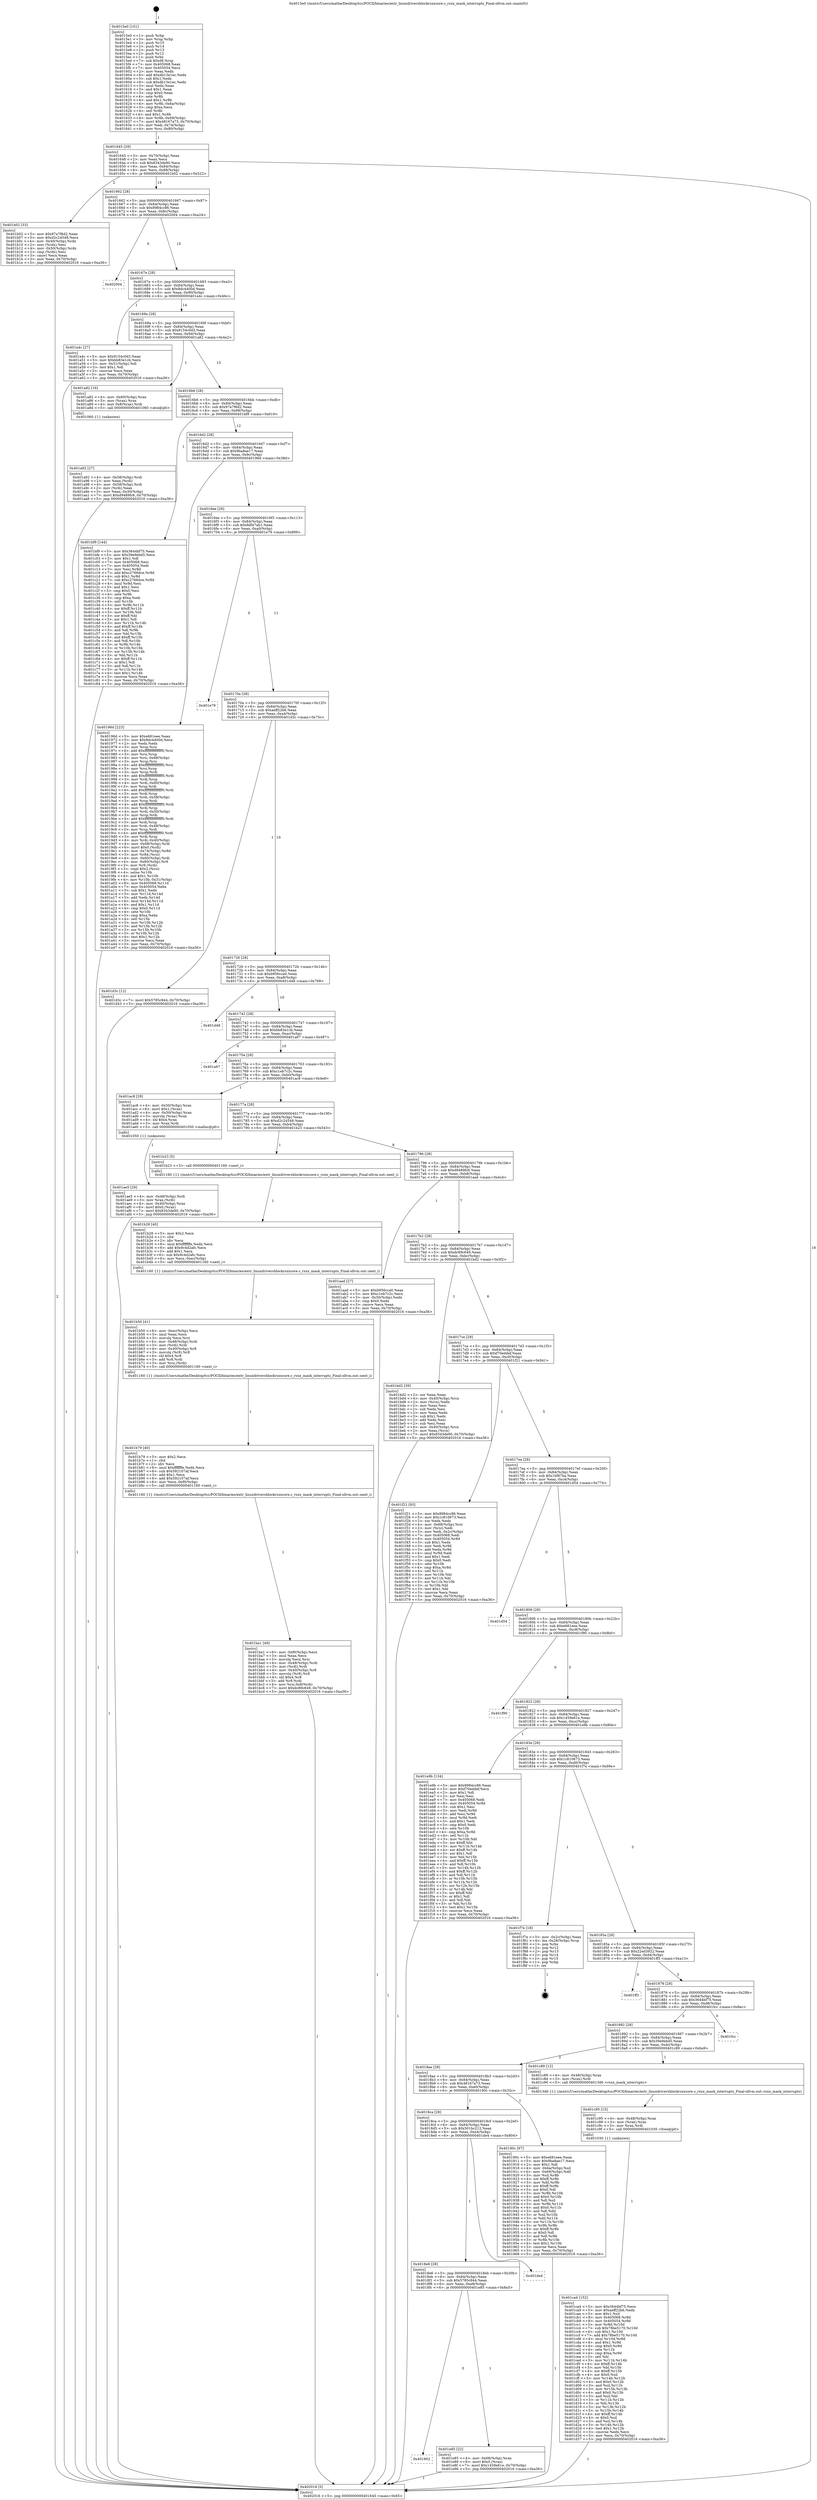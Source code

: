 digraph "0x4015e0" {
  label = "0x4015e0 (/mnt/c/Users/mathe/Desktop/tcc/POCII/binaries/extr_linuxdriversblockrsxxcore.c_rsxx_mask_interrupts_Final-ollvm.out::main(0))"
  labelloc = "t"
  node[shape=record]

  Entry [label="",width=0.3,height=0.3,shape=circle,fillcolor=black,style=filled]
  "0x401645" [label="{
     0x401645 [29]\l
     | [instrs]\l
     &nbsp;&nbsp;0x401645 \<+3\>: mov -0x70(%rbp),%eax\l
     &nbsp;&nbsp;0x401648 \<+2\>: mov %eax,%ecx\l
     &nbsp;&nbsp;0x40164a \<+6\>: sub $0x8343de90,%ecx\l
     &nbsp;&nbsp;0x401650 \<+6\>: mov %eax,-0x84(%rbp)\l
     &nbsp;&nbsp;0x401656 \<+6\>: mov %ecx,-0x88(%rbp)\l
     &nbsp;&nbsp;0x40165c \<+6\>: je 0000000000401b02 \<main+0x522\>\l
  }"]
  "0x401b02" [label="{
     0x401b02 [33]\l
     | [instrs]\l
     &nbsp;&nbsp;0x401b02 \<+5\>: mov $0x97a7f6d2,%eax\l
     &nbsp;&nbsp;0x401b07 \<+5\>: mov $0xd2c24548,%ecx\l
     &nbsp;&nbsp;0x401b0c \<+4\>: mov -0x40(%rbp),%rdx\l
     &nbsp;&nbsp;0x401b10 \<+2\>: mov (%rdx),%esi\l
     &nbsp;&nbsp;0x401b12 \<+4\>: mov -0x50(%rbp),%rdx\l
     &nbsp;&nbsp;0x401b16 \<+2\>: cmp (%rdx),%esi\l
     &nbsp;&nbsp;0x401b18 \<+3\>: cmovl %ecx,%eax\l
     &nbsp;&nbsp;0x401b1b \<+3\>: mov %eax,-0x70(%rbp)\l
     &nbsp;&nbsp;0x401b1e \<+5\>: jmp 0000000000402016 \<main+0xa36\>\l
  }"]
  "0x401662" [label="{
     0x401662 [28]\l
     | [instrs]\l
     &nbsp;&nbsp;0x401662 \<+5\>: jmp 0000000000401667 \<main+0x87\>\l
     &nbsp;&nbsp;0x401667 \<+6\>: mov -0x84(%rbp),%eax\l
     &nbsp;&nbsp;0x40166d \<+5\>: sub $0x8984cc86,%eax\l
     &nbsp;&nbsp;0x401672 \<+6\>: mov %eax,-0x8c(%rbp)\l
     &nbsp;&nbsp;0x401678 \<+6\>: je 0000000000402004 \<main+0xa24\>\l
  }"]
  Exit [label="",width=0.3,height=0.3,shape=circle,fillcolor=black,style=filled,peripheries=2]
  "0x402004" [label="{
     0x402004\l
  }", style=dashed]
  "0x40167e" [label="{
     0x40167e [28]\l
     | [instrs]\l
     &nbsp;&nbsp;0x40167e \<+5\>: jmp 0000000000401683 \<main+0xa3\>\l
     &nbsp;&nbsp;0x401683 \<+6\>: mov -0x84(%rbp),%eax\l
     &nbsp;&nbsp;0x401689 \<+5\>: sub $0x8dc4400d,%eax\l
     &nbsp;&nbsp;0x40168e \<+6\>: mov %eax,-0x90(%rbp)\l
     &nbsp;&nbsp;0x401694 \<+6\>: je 0000000000401a4c \<main+0x46c\>\l
  }"]
  "0x401902" [label="{
     0x401902\l
  }", style=dashed]
  "0x401a4c" [label="{
     0x401a4c [27]\l
     | [instrs]\l
     &nbsp;&nbsp;0x401a4c \<+5\>: mov $0x9154c0d3,%eax\l
     &nbsp;&nbsp;0x401a51 \<+5\>: mov $0xbb83e1cb,%ecx\l
     &nbsp;&nbsp;0x401a56 \<+3\>: mov -0x31(%rbp),%dl\l
     &nbsp;&nbsp;0x401a59 \<+3\>: test $0x1,%dl\l
     &nbsp;&nbsp;0x401a5c \<+3\>: cmovne %ecx,%eax\l
     &nbsp;&nbsp;0x401a5f \<+3\>: mov %eax,-0x70(%rbp)\l
     &nbsp;&nbsp;0x401a62 \<+5\>: jmp 0000000000402016 \<main+0xa36\>\l
  }"]
  "0x40169a" [label="{
     0x40169a [28]\l
     | [instrs]\l
     &nbsp;&nbsp;0x40169a \<+5\>: jmp 000000000040169f \<main+0xbf\>\l
     &nbsp;&nbsp;0x40169f \<+6\>: mov -0x84(%rbp),%eax\l
     &nbsp;&nbsp;0x4016a5 \<+5\>: sub $0x9154c0d3,%eax\l
     &nbsp;&nbsp;0x4016aa \<+6\>: mov %eax,-0x94(%rbp)\l
     &nbsp;&nbsp;0x4016b0 \<+6\>: je 0000000000401a82 \<main+0x4a2\>\l
  }"]
  "0x401e85" [label="{
     0x401e85 [22]\l
     | [instrs]\l
     &nbsp;&nbsp;0x401e85 \<+4\>: mov -0x68(%rbp),%rax\l
     &nbsp;&nbsp;0x401e89 \<+6\>: movl $0x0,(%rax)\l
     &nbsp;&nbsp;0x401e8f \<+7\>: movl $0x1459e61e,-0x70(%rbp)\l
     &nbsp;&nbsp;0x401e96 \<+5\>: jmp 0000000000402016 \<main+0xa36\>\l
  }"]
  "0x401a82" [label="{
     0x401a82 [16]\l
     | [instrs]\l
     &nbsp;&nbsp;0x401a82 \<+4\>: mov -0x60(%rbp),%rax\l
     &nbsp;&nbsp;0x401a86 \<+3\>: mov (%rax),%rax\l
     &nbsp;&nbsp;0x401a89 \<+4\>: mov 0x8(%rax),%rdi\l
     &nbsp;&nbsp;0x401a8d \<+5\>: call 0000000000401060 \<atoi@plt\>\l
     | [calls]\l
     &nbsp;&nbsp;0x401060 \{1\} (unknown)\l
  }"]
  "0x4016b6" [label="{
     0x4016b6 [28]\l
     | [instrs]\l
     &nbsp;&nbsp;0x4016b6 \<+5\>: jmp 00000000004016bb \<main+0xdb\>\l
     &nbsp;&nbsp;0x4016bb \<+6\>: mov -0x84(%rbp),%eax\l
     &nbsp;&nbsp;0x4016c1 \<+5\>: sub $0x97a7f6d2,%eax\l
     &nbsp;&nbsp;0x4016c6 \<+6\>: mov %eax,-0x98(%rbp)\l
     &nbsp;&nbsp;0x4016cc \<+6\>: je 0000000000401bf9 \<main+0x619\>\l
  }"]
  "0x4018e6" [label="{
     0x4018e6 [28]\l
     | [instrs]\l
     &nbsp;&nbsp;0x4018e6 \<+5\>: jmp 00000000004018eb \<main+0x30b\>\l
     &nbsp;&nbsp;0x4018eb \<+6\>: mov -0x84(%rbp),%eax\l
     &nbsp;&nbsp;0x4018f1 \<+5\>: sub $0x5785c944,%eax\l
     &nbsp;&nbsp;0x4018f6 \<+6\>: mov %eax,-0xe8(%rbp)\l
     &nbsp;&nbsp;0x4018fc \<+6\>: je 0000000000401e85 \<main+0x8a5\>\l
  }"]
  "0x401bf9" [label="{
     0x401bf9 [144]\l
     | [instrs]\l
     &nbsp;&nbsp;0x401bf9 \<+5\>: mov $0x3644bf75,%eax\l
     &nbsp;&nbsp;0x401bfe \<+5\>: mov $0x39e9ebd5,%ecx\l
     &nbsp;&nbsp;0x401c03 \<+2\>: mov $0x1,%dl\l
     &nbsp;&nbsp;0x401c05 \<+7\>: mov 0x405068,%esi\l
     &nbsp;&nbsp;0x401c0c \<+7\>: mov 0x405054,%edi\l
     &nbsp;&nbsp;0x401c13 \<+3\>: mov %esi,%r8d\l
     &nbsp;&nbsp;0x401c16 \<+7\>: add $0xc2766dce,%r8d\l
     &nbsp;&nbsp;0x401c1d \<+4\>: sub $0x1,%r8d\l
     &nbsp;&nbsp;0x401c21 \<+7\>: sub $0xc2766dce,%r8d\l
     &nbsp;&nbsp;0x401c28 \<+4\>: imul %r8d,%esi\l
     &nbsp;&nbsp;0x401c2c \<+3\>: and $0x1,%esi\l
     &nbsp;&nbsp;0x401c2f \<+3\>: cmp $0x0,%esi\l
     &nbsp;&nbsp;0x401c32 \<+4\>: sete %r9b\l
     &nbsp;&nbsp;0x401c36 \<+3\>: cmp $0xa,%edi\l
     &nbsp;&nbsp;0x401c39 \<+4\>: setl %r10b\l
     &nbsp;&nbsp;0x401c3d \<+3\>: mov %r9b,%r11b\l
     &nbsp;&nbsp;0x401c40 \<+4\>: xor $0xff,%r11b\l
     &nbsp;&nbsp;0x401c44 \<+3\>: mov %r10b,%bl\l
     &nbsp;&nbsp;0x401c47 \<+3\>: xor $0xff,%bl\l
     &nbsp;&nbsp;0x401c4a \<+3\>: xor $0x1,%dl\l
     &nbsp;&nbsp;0x401c4d \<+3\>: mov %r11b,%r14b\l
     &nbsp;&nbsp;0x401c50 \<+4\>: and $0xff,%r14b\l
     &nbsp;&nbsp;0x401c54 \<+3\>: and %dl,%r9b\l
     &nbsp;&nbsp;0x401c57 \<+3\>: mov %bl,%r15b\l
     &nbsp;&nbsp;0x401c5a \<+4\>: and $0xff,%r15b\l
     &nbsp;&nbsp;0x401c5e \<+3\>: and %dl,%r10b\l
     &nbsp;&nbsp;0x401c61 \<+3\>: or %r9b,%r14b\l
     &nbsp;&nbsp;0x401c64 \<+3\>: or %r10b,%r15b\l
     &nbsp;&nbsp;0x401c67 \<+3\>: xor %r15b,%r14b\l
     &nbsp;&nbsp;0x401c6a \<+3\>: or %bl,%r11b\l
     &nbsp;&nbsp;0x401c6d \<+4\>: xor $0xff,%r11b\l
     &nbsp;&nbsp;0x401c71 \<+3\>: or $0x1,%dl\l
     &nbsp;&nbsp;0x401c74 \<+3\>: and %dl,%r11b\l
     &nbsp;&nbsp;0x401c77 \<+3\>: or %r11b,%r14b\l
     &nbsp;&nbsp;0x401c7a \<+4\>: test $0x1,%r14b\l
     &nbsp;&nbsp;0x401c7e \<+3\>: cmovne %ecx,%eax\l
     &nbsp;&nbsp;0x401c81 \<+3\>: mov %eax,-0x70(%rbp)\l
     &nbsp;&nbsp;0x401c84 \<+5\>: jmp 0000000000402016 \<main+0xa36\>\l
  }"]
  "0x4016d2" [label="{
     0x4016d2 [28]\l
     | [instrs]\l
     &nbsp;&nbsp;0x4016d2 \<+5\>: jmp 00000000004016d7 \<main+0xf7\>\l
     &nbsp;&nbsp;0x4016d7 \<+6\>: mov -0x84(%rbp),%eax\l
     &nbsp;&nbsp;0x4016dd \<+5\>: sub $0x9ba8ae17,%eax\l
     &nbsp;&nbsp;0x4016e2 \<+6\>: mov %eax,-0x9c(%rbp)\l
     &nbsp;&nbsp;0x4016e8 \<+6\>: je 000000000040196d \<main+0x38d\>\l
  }"]
  "0x401de4" [label="{
     0x401de4\l
  }", style=dashed]
  "0x40196d" [label="{
     0x40196d [223]\l
     | [instrs]\l
     &nbsp;&nbsp;0x40196d \<+5\>: mov $0xe681eee,%eax\l
     &nbsp;&nbsp;0x401972 \<+5\>: mov $0x8dc4400d,%ecx\l
     &nbsp;&nbsp;0x401977 \<+2\>: xor %edx,%edx\l
     &nbsp;&nbsp;0x401979 \<+3\>: mov %rsp,%rsi\l
     &nbsp;&nbsp;0x40197c \<+4\>: add $0xfffffffffffffff0,%rsi\l
     &nbsp;&nbsp;0x401980 \<+3\>: mov %rsi,%rsp\l
     &nbsp;&nbsp;0x401983 \<+4\>: mov %rsi,-0x68(%rbp)\l
     &nbsp;&nbsp;0x401987 \<+3\>: mov %rsp,%rsi\l
     &nbsp;&nbsp;0x40198a \<+4\>: add $0xfffffffffffffff0,%rsi\l
     &nbsp;&nbsp;0x40198e \<+3\>: mov %rsi,%rsp\l
     &nbsp;&nbsp;0x401991 \<+3\>: mov %rsp,%rdi\l
     &nbsp;&nbsp;0x401994 \<+4\>: add $0xfffffffffffffff0,%rdi\l
     &nbsp;&nbsp;0x401998 \<+3\>: mov %rdi,%rsp\l
     &nbsp;&nbsp;0x40199b \<+4\>: mov %rdi,-0x60(%rbp)\l
     &nbsp;&nbsp;0x40199f \<+3\>: mov %rsp,%rdi\l
     &nbsp;&nbsp;0x4019a2 \<+4\>: add $0xfffffffffffffff0,%rdi\l
     &nbsp;&nbsp;0x4019a6 \<+3\>: mov %rdi,%rsp\l
     &nbsp;&nbsp;0x4019a9 \<+4\>: mov %rdi,-0x58(%rbp)\l
     &nbsp;&nbsp;0x4019ad \<+3\>: mov %rsp,%rdi\l
     &nbsp;&nbsp;0x4019b0 \<+4\>: add $0xfffffffffffffff0,%rdi\l
     &nbsp;&nbsp;0x4019b4 \<+3\>: mov %rdi,%rsp\l
     &nbsp;&nbsp;0x4019b7 \<+4\>: mov %rdi,-0x50(%rbp)\l
     &nbsp;&nbsp;0x4019bb \<+3\>: mov %rsp,%rdi\l
     &nbsp;&nbsp;0x4019be \<+4\>: add $0xfffffffffffffff0,%rdi\l
     &nbsp;&nbsp;0x4019c2 \<+3\>: mov %rdi,%rsp\l
     &nbsp;&nbsp;0x4019c5 \<+4\>: mov %rdi,-0x48(%rbp)\l
     &nbsp;&nbsp;0x4019c9 \<+3\>: mov %rsp,%rdi\l
     &nbsp;&nbsp;0x4019cc \<+4\>: add $0xfffffffffffffff0,%rdi\l
     &nbsp;&nbsp;0x4019d0 \<+3\>: mov %rdi,%rsp\l
     &nbsp;&nbsp;0x4019d3 \<+4\>: mov %rdi,-0x40(%rbp)\l
     &nbsp;&nbsp;0x4019d7 \<+4\>: mov -0x68(%rbp),%rdi\l
     &nbsp;&nbsp;0x4019db \<+6\>: movl $0x0,(%rdi)\l
     &nbsp;&nbsp;0x4019e1 \<+4\>: mov -0x74(%rbp),%r8d\l
     &nbsp;&nbsp;0x4019e5 \<+3\>: mov %r8d,(%rsi)\l
     &nbsp;&nbsp;0x4019e8 \<+4\>: mov -0x60(%rbp),%rdi\l
     &nbsp;&nbsp;0x4019ec \<+4\>: mov -0x80(%rbp),%r9\l
     &nbsp;&nbsp;0x4019f0 \<+3\>: mov %r9,(%rdi)\l
     &nbsp;&nbsp;0x4019f3 \<+3\>: cmpl $0x2,(%rsi)\l
     &nbsp;&nbsp;0x4019f6 \<+4\>: setne %r10b\l
     &nbsp;&nbsp;0x4019fa \<+4\>: and $0x1,%r10b\l
     &nbsp;&nbsp;0x4019fe \<+4\>: mov %r10b,-0x31(%rbp)\l
     &nbsp;&nbsp;0x401a02 \<+8\>: mov 0x405068,%r11d\l
     &nbsp;&nbsp;0x401a0a \<+7\>: mov 0x405054,%ebx\l
     &nbsp;&nbsp;0x401a11 \<+3\>: sub $0x1,%edx\l
     &nbsp;&nbsp;0x401a14 \<+3\>: mov %r11d,%r14d\l
     &nbsp;&nbsp;0x401a17 \<+3\>: add %edx,%r14d\l
     &nbsp;&nbsp;0x401a1a \<+4\>: imul %r14d,%r11d\l
     &nbsp;&nbsp;0x401a1e \<+4\>: and $0x1,%r11d\l
     &nbsp;&nbsp;0x401a22 \<+4\>: cmp $0x0,%r11d\l
     &nbsp;&nbsp;0x401a26 \<+4\>: sete %r10b\l
     &nbsp;&nbsp;0x401a2a \<+3\>: cmp $0xa,%ebx\l
     &nbsp;&nbsp;0x401a2d \<+4\>: setl %r15b\l
     &nbsp;&nbsp;0x401a31 \<+3\>: mov %r10b,%r12b\l
     &nbsp;&nbsp;0x401a34 \<+3\>: and %r15b,%r12b\l
     &nbsp;&nbsp;0x401a37 \<+3\>: xor %r15b,%r10b\l
     &nbsp;&nbsp;0x401a3a \<+3\>: or %r10b,%r12b\l
     &nbsp;&nbsp;0x401a3d \<+4\>: test $0x1,%r12b\l
     &nbsp;&nbsp;0x401a41 \<+3\>: cmovne %ecx,%eax\l
     &nbsp;&nbsp;0x401a44 \<+3\>: mov %eax,-0x70(%rbp)\l
     &nbsp;&nbsp;0x401a47 \<+5\>: jmp 0000000000402016 \<main+0xa36\>\l
  }"]
  "0x4016ee" [label="{
     0x4016ee [28]\l
     | [instrs]\l
     &nbsp;&nbsp;0x4016ee \<+5\>: jmp 00000000004016f3 \<main+0x113\>\l
     &nbsp;&nbsp;0x4016f3 \<+6\>: mov -0x84(%rbp),%eax\l
     &nbsp;&nbsp;0x4016f9 \<+5\>: sub $0x9df47ab1,%eax\l
     &nbsp;&nbsp;0x4016fe \<+6\>: mov %eax,-0xa0(%rbp)\l
     &nbsp;&nbsp;0x401704 \<+6\>: je 0000000000401e79 \<main+0x899\>\l
  }"]
  "0x401ca4" [label="{
     0x401ca4 [152]\l
     | [instrs]\l
     &nbsp;&nbsp;0x401ca4 \<+5\>: mov $0x3644bf75,%ecx\l
     &nbsp;&nbsp;0x401ca9 \<+5\>: mov $0xaeff22b6,%edx\l
     &nbsp;&nbsp;0x401cae \<+3\>: mov $0x1,%sil\l
     &nbsp;&nbsp;0x401cb1 \<+8\>: mov 0x405068,%r8d\l
     &nbsp;&nbsp;0x401cb9 \<+8\>: mov 0x405054,%r9d\l
     &nbsp;&nbsp;0x401cc1 \<+3\>: mov %r8d,%r10d\l
     &nbsp;&nbsp;0x401cc4 \<+7\>: sub $0x78be5170,%r10d\l
     &nbsp;&nbsp;0x401ccb \<+4\>: sub $0x1,%r10d\l
     &nbsp;&nbsp;0x401ccf \<+7\>: add $0x78be5170,%r10d\l
     &nbsp;&nbsp;0x401cd6 \<+4\>: imul %r10d,%r8d\l
     &nbsp;&nbsp;0x401cda \<+4\>: and $0x1,%r8d\l
     &nbsp;&nbsp;0x401cde \<+4\>: cmp $0x0,%r8d\l
     &nbsp;&nbsp;0x401ce2 \<+4\>: sete %r11b\l
     &nbsp;&nbsp;0x401ce6 \<+4\>: cmp $0xa,%r9d\l
     &nbsp;&nbsp;0x401cea \<+3\>: setl %bl\l
     &nbsp;&nbsp;0x401ced \<+3\>: mov %r11b,%r14b\l
     &nbsp;&nbsp;0x401cf0 \<+4\>: xor $0xff,%r14b\l
     &nbsp;&nbsp;0x401cf4 \<+3\>: mov %bl,%r15b\l
     &nbsp;&nbsp;0x401cf7 \<+4\>: xor $0xff,%r15b\l
     &nbsp;&nbsp;0x401cfb \<+4\>: xor $0x0,%sil\l
     &nbsp;&nbsp;0x401cff \<+3\>: mov %r14b,%r12b\l
     &nbsp;&nbsp;0x401d02 \<+4\>: and $0x0,%r12b\l
     &nbsp;&nbsp;0x401d06 \<+3\>: and %sil,%r11b\l
     &nbsp;&nbsp;0x401d09 \<+3\>: mov %r15b,%r13b\l
     &nbsp;&nbsp;0x401d0c \<+4\>: and $0x0,%r13b\l
     &nbsp;&nbsp;0x401d10 \<+3\>: and %sil,%bl\l
     &nbsp;&nbsp;0x401d13 \<+3\>: or %r11b,%r12b\l
     &nbsp;&nbsp;0x401d16 \<+3\>: or %bl,%r13b\l
     &nbsp;&nbsp;0x401d19 \<+3\>: xor %r13b,%r12b\l
     &nbsp;&nbsp;0x401d1c \<+3\>: or %r15b,%r14b\l
     &nbsp;&nbsp;0x401d1f \<+4\>: xor $0xff,%r14b\l
     &nbsp;&nbsp;0x401d23 \<+4\>: or $0x0,%sil\l
     &nbsp;&nbsp;0x401d27 \<+3\>: and %sil,%r14b\l
     &nbsp;&nbsp;0x401d2a \<+3\>: or %r14b,%r12b\l
     &nbsp;&nbsp;0x401d2d \<+4\>: test $0x1,%r12b\l
     &nbsp;&nbsp;0x401d31 \<+3\>: cmovne %edx,%ecx\l
     &nbsp;&nbsp;0x401d34 \<+3\>: mov %ecx,-0x70(%rbp)\l
     &nbsp;&nbsp;0x401d37 \<+5\>: jmp 0000000000402016 \<main+0xa36\>\l
  }"]
  "0x401e79" [label="{
     0x401e79\l
  }", style=dashed]
  "0x40170a" [label="{
     0x40170a [28]\l
     | [instrs]\l
     &nbsp;&nbsp;0x40170a \<+5\>: jmp 000000000040170f \<main+0x12f\>\l
     &nbsp;&nbsp;0x40170f \<+6\>: mov -0x84(%rbp),%eax\l
     &nbsp;&nbsp;0x401715 \<+5\>: sub $0xaeff22b6,%eax\l
     &nbsp;&nbsp;0x40171a \<+6\>: mov %eax,-0xa4(%rbp)\l
     &nbsp;&nbsp;0x401720 \<+6\>: je 0000000000401d3c \<main+0x75c\>\l
  }"]
  "0x401c95" [label="{
     0x401c95 [15]\l
     | [instrs]\l
     &nbsp;&nbsp;0x401c95 \<+4\>: mov -0x48(%rbp),%rax\l
     &nbsp;&nbsp;0x401c99 \<+3\>: mov (%rax),%rax\l
     &nbsp;&nbsp;0x401c9c \<+3\>: mov %rax,%rdi\l
     &nbsp;&nbsp;0x401c9f \<+5\>: call 0000000000401030 \<free@plt\>\l
     | [calls]\l
     &nbsp;&nbsp;0x401030 \{1\} (unknown)\l
  }"]
  "0x401d3c" [label="{
     0x401d3c [12]\l
     | [instrs]\l
     &nbsp;&nbsp;0x401d3c \<+7\>: movl $0x5785c944,-0x70(%rbp)\l
     &nbsp;&nbsp;0x401d43 \<+5\>: jmp 0000000000402016 \<main+0xa36\>\l
  }"]
  "0x401726" [label="{
     0x401726 [28]\l
     | [instrs]\l
     &nbsp;&nbsp;0x401726 \<+5\>: jmp 000000000040172b \<main+0x14b\>\l
     &nbsp;&nbsp;0x40172b \<+6\>: mov -0x84(%rbp),%eax\l
     &nbsp;&nbsp;0x401731 \<+5\>: sub $0xb956cca0,%eax\l
     &nbsp;&nbsp;0x401736 \<+6\>: mov %eax,-0xa8(%rbp)\l
     &nbsp;&nbsp;0x40173c \<+6\>: je 0000000000401d48 \<main+0x768\>\l
  }"]
  "0x401ba1" [label="{
     0x401ba1 [49]\l
     | [instrs]\l
     &nbsp;&nbsp;0x401ba1 \<+6\>: mov -0xf0(%rbp),%ecx\l
     &nbsp;&nbsp;0x401ba7 \<+3\>: imul %eax,%ecx\l
     &nbsp;&nbsp;0x401baa \<+3\>: movslq %ecx,%rsi\l
     &nbsp;&nbsp;0x401bad \<+4\>: mov -0x48(%rbp),%rdi\l
     &nbsp;&nbsp;0x401bb1 \<+3\>: mov (%rdi),%rdi\l
     &nbsp;&nbsp;0x401bb4 \<+4\>: mov -0x40(%rbp),%r8\l
     &nbsp;&nbsp;0x401bb8 \<+3\>: movslq (%r8),%r8\l
     &nbsp;&nbsp;0x401bbb \<+4\>: shl $0x4,%r8\l
     &nbsp;&nbsp;0x401bbf \<+3\>: add %r8,%rdi\l
     &nbsp;&nbsp;0x401bc2 \<+4\>: mov %rsi,0x8(%rdi)\l
     &nbsp;&nbsp;0x401bc6 \<+7\>: movl $0xdc89c649,-0x70(%rbp)\l
     &nbsp;&nbsp;0x401bcd \<+5\>: jmp 0000000000402016 \<main+0xa36\>\l
  }"]
  "0x401d48" [label="{
     0x401d48\l
  }", style=dashed]
  "0x401742" [label="{
     0x401742 [28]\l
     | [instrs]\l
     &nbsp;&nbsp;0x401742 \<+5\>: jmp 0000000000401747 \<main+0x167\>\l
     &nbsp;&nbsp;0x401747 \<+6\>: mov -0x84(%rbp),%eax\l
     &nbsp;&nbsp;0x40174d \<+5\>: sub $0xbb83e1cb,%eax\l
     &nbsp;&nbsp;0x401752 \<+6\>: mov %eax,-0xac(%rbp)\l
     &nbsp;&nbsp;0x401758 \<+6\>: je 0000000000401a67 \<main+0x487\>\l
  }"]
  "0x401b79" [label="{
     0x401b79 [40]\l
     | [instrs]\l
     &nbsp;&nbsp;0x401b79 \<+5\>: mov $0x2,%ecx\l
     &nbsp;&nbsp;0x401b7e \<+1\>: cltd\l
     &nbsp;&nbsp;0x401b7f \<+2\>: idiv %ecx\l
     &nbsp;&nbsp;0x401b81 \<+6\>: imul $0xfffffffe,%edx,%ecx\l
     &nbsp;&nbsp;0x401b87 \<+6\>: sub $0x592107af,%ecx\l
     &nbsp;&nbsp;0x401b8d \<+3\>: add $0x1,%ecx\l
     &nbsp;&nbsp;0x401b90 \<+6\>: add $0x592107af,%ecx\l
     &nbsp;&nbsp;0x401b96 \<+6\>: mov %ecx,-0xf0(%rbp)\l
     &nbsp;&nbsp;0x401b9c \<+5\>: call 0000000000401160 \<next_i\>\l
     | [calls]\l
     &nbsp;&nbsp;0x401160 \{1\} (/mnt/c/Users/mathe/Desktop/tcc/POCII/binaries/extr_linuxdriversblockrsxxcore.c_rsxx_mask_interrupts_Final-ollvm.out::next_i)\l
  }"]
  "0x401a67" [label="{
     0x401a67\l
  }", style=dashed]
  "0x40175e" [label="{
     0x40175e [28]\l
     | [instrs]\l
     &nbsp;&nbsp;0x40175e \<+5\>: jmp 0000000000401763 \<main+0x183\>\l
     &nbsp;&nbsp;0x401763 \<+6\>: mov -0x84(%rbp),%eax\l
     &nbsp;&nbsp;0x401769 \<+5\>: sub $0xc1eb7c2c,%eax\l
     &nbsp;&nbsp;0x40176e \<+6\>: mov %eax,-0xb0(%rbp)\l
     &nbsp;&nbsp;0x401774 \<+6\>: je 0000000000401ac8 \<main+0x4e8\>\l
  }"]
  "0x401b50" [label="{
     0x401b50 [41]\l
     | [instrs]\l
     &nbsp;&nbsp;0x401b50 \<+6\>: mov -0xec(%rbp),%ecx\l
     &nbsp;&nbsp;0x401b56 \<+3\>: imul %eax,%ecx\l
     &nbsp;&nbsp;0x401b59 \<+3\>: movslq %ecx,%rsi\l
     &nbsp;&nbsp;0x401b5c \<+4\>: mov -0x48(%rbp),%rdi\l
     &nbsp;&nbsp;0x401b60 \<+3\>: mov (%rdi),%rdi\l
     &nbsp;&nbsp;0x401b63 \<+4\>: mov -0x40(%rbp),%r8\l
     &nbsp;&nbsp;0x401b67 \<+3\>: movslq (%r8),%r8\l
     &nbsp;&nbsp;0x401b6a \<+4\>: shl $0x4,%r8\l
     &nbsp;&nbsp;0x401b6e \<+3\>: add %r8,%rdi\l
     &nbsp;&nbsp;0x401b71 \<+3\>: mov %rsi,(%rdi)\l
     &nbsp;&nbsp;0x401b74 \<+5\>: call 0000000000401160 \<next_i\>\l
     | [calls]\l
     &nbsp;&nbsp;0x401160 \{1\} (/mnt/c/Users/mathe/Desktop/tcc/POCII/binaries/extr_linuxdriversblockrsxxcore.c_rsxx_mask_interrupts_Final-ollvm.out::next_i)\l
  }"]
  "0x401ac8" [label="{
     0x401ac8 [29]\l
     | [instrs]\l
     &nbsp;&nbsp;0x401ac8 \<+4\>: mov -0x50(%rbp),%rax\l
     &nbsp;&nbsp;0x401acc \<+6\>: movl $0x1,(%rax)\l
     &nbsp;&nbsp;0x401ad2 \<+4\>: mov -0x50(%rbp),%rax\l
     &nbsp;&nbsp;0x401ad6 \<+3\>: movslq (%rax),%rax\l
     &nbsp;&nbsp;0x401ad9 \<+4\>: shl $0x4,%rax\l
     &nbsp;&nbsp;0x401add \<+3\>: mov %rax,%rdi\l
     &nbsp;&nbsp;0x401ae0 \<+5\>: call 0000000000401050 \<malloc@plt\>\l
     | [calls]\l
     &nbsp;&nbsp;0x401050 \{1\} (unknown)\l
  }"]
  "0x40177a" [label="{
     0x40177a [28]\l
     | [instrs]\l
     &nbsp;&nbsp;0x40177a \<+5\>: jmp 000000000040177f \<main+0x19f\>\l
     &nbsp;&nbsp;0x40177f \<+6\>: mov -0x84(%rbp),%eax\l
     &nbsp;&nbsp;0x401785 \<+5\>: sub $0xd2c24548,%eax\l
     &nbsp;&nbsp;0x40178a \<+6\>: mov %eax,-0xb4(%rbp)\l
     &nbsp;&nbsp;0x401790 \<+6\>: je 0000000000401b23 \<main+0x543\>\l
  }"]
  "0x401b28" [label="{
     0x401b28 [40]\l
     | [instrs]\l
     &nbsp;&nbsp;0x401b28 \<+5\>: mov $0x2,%ecx\l
     &nbsp;&nbsp;0x401b2d \<+1\>: cltd\l
     &nbsp;&nbsp;0x401b2e \<+2\>: idiv %ecx\l
     &nbsp;&nbsp;0x401b30 \<+6\>: imul $0xfffffffe,%edx,%ecx\l
     &nbsp;&nbsp;0x401b36 \<+6\>: add $0x9c4d2afc,%ecx\l
     &nbsp;&nbsp;0x401b3c \<+3\>: add $0x1,%ecx\l
     &nbsp;&nbsp;0x401b3f \<+6\>: sub $0x9c4d2afc,%ecx\l
     &nbsp;&nbsp;0x401b45 \<+6\>: mov %ecx,-0xec(%rbp)\l
     &nbsp;&nbsp;0x401b4b \<+5\>: call 0000000000401160 \<next_i\>\l
     | [calls]\l
     &nbsp;&nbsp;0x401160 \{1\} (/mnt/c/Users/mathe/Desktop/tcc/POCII/binaries/extr_linuxdriversblockrsxxcore.c_rsxx_mask_interrupts_Final-ollvm.out::next_i)\l
  }"]
  "0x401b23" [label="{
     0x401b23 [5]\l
     | [instrs]\l
     &nbsp;&nbsp;0x401b23 \<+5\>: call 0000000000401160 \<next_i\>\l
     | [calls]\l
     &nbsp;&nbsp;0x401160 \{1\} (/mnt/c/Users/mathe/Desktop/tcc/POCII/binaries/extr_linuxdriversblockrsxxcore.c_rsxx_mask_interrupts_Final-ollvm.out::next_i)\l
  }"]
  "0x401796" [label="{
     0x401796 [28]\l
     | [instrs]\l
     &nbsp;&nbsp;0x401796 \<+5\>: jmp 000000000040179b \<main+0x1bb\>\l
     &nbsp;&nbsp;0x40179b \<+6\>: mov -0x84(%rbp),%eax\l
     &nbsp;&nbsp;0x4017a1 \<+5\>: sub $0xd9489fc6,%eax\l
     &nbsp;&nbsp;0x4017a6 \<+6\>: mov %eax,-0xb8(%rbp)\l
     &nbsp;&nbsp;0x4017ac \<+6\>: je 0000000000401aad \<main+0x4cd\>\l
  }"]
  "0x401ae5" [label="{
     0x401ae5 [29]\l
     | [instrs]\l
     &nbsp;&nbsp;0x401ae5 \<+4\>: mov -0x48(%rbp),%rdi\l
     &nbsp;&nbsp;0x401ae9 \<+3\>: mov %rax,(%rdi)\l
     &nbsp;&nbsp;0x401aec \<+4\>: mov -0x40(%rbp),%rax\l
     &nbsp;&nbsp;0x401af0 \<+6\>: movl $0x0,(%rax)\l
     &nbsp;&nbsp;0x401af6 \<+7\>: movl $0x8343de90,-0x70(%rbp)\l
     &nbsp;&nbsp;0x401afd \<+5\>: jmp 0000000000402016 \<main+0xa36\>\l
  }"]
  "0x401aad" [label="{
     0x401aad [27]\l
     | [instrs]\l
     &nbsp;&nbsp;0x401aad \<+5\>: mov $0xb956cca0,%eax\l
     &nbsp;&nbsp;0x401ab2 \<+5\>: mov $0xc1eb7c2c,%ecx\l
     &nbsp;&nbsp;0x401ab7 \<+3\>: mov -0x30(%rbp),%edx\l
     &nbsp;&nbsp;0x401aba \<+3\>: cmp $0x0,%edx\l
     &nbsp;&nbsp;0x401abd \<+3\>: cmove %ecx,%eax\l
     &nbsp;&nbsp;0x401ac0 \<+3\>: mov %eax,-0x70(%rbp)\l
     &nbsp;&nbsp;0x401ac3 \<+5\>: jmp 0000000000402016 \<main+0xa36\>\l
  }"]
  "0x4017b2" [label="{
     0x4017b2 [28]\l
     | [instrs]\l
     &nbsp;&nbsp;0x4017b2 \<+5\>: jmp 00000000004017b7 \<main+0x1d7\>\l
     &nbsp;&nbsp;0x4017b7 \<+6\>: mov -0x84(%rbp),%eax\l
     &nbsp;&nbsp;0x4017bd \<+5\>: sub $0xdc89c649,%eax\l
     &nbsp;&nbsp;0x4017c2 \<+6\>: mov %eax,-0xbc(%rbp)\l
     &nbsp;&nbsp;0x4017c8 \<+6\>: je 0000000000401bd2 \<main+0x5f2\>\l
  }"]
  "0x401a92" [label="{
     0x401a92 [27]\l
     | [instrs]\l
     &nbsp;&nbsp;0x401a92 \<+4\>: mov -0x58(%rbp),%rdi\l
     &nbsp;&nbsp;0x401a96 \<+2\>: mov %eax,(%rdi)\l
     &nbsp;&nbsp;0x401a98 \<+4\>: mov -0x58(%rbp),%rdi\l
     &nbsp;&nbsp;0x401a9c \<+2\>: mov (%rdi),%eax\l
     &nbsp;&nbsp;0x401a9e \<+3\>: mov %eax,-0x30(%rbp)\l
     &nbsp;&nbsp;0x401aa1 \<+7\>: movl $0xd9489fc6,-0x70(%rbp)\l
     &nbsp;&nbsp;0x401aa8 \<+5\>: jmp 0000000000402016 \<main+0xa36\>\l
  }"]
  "0x401bd2" [label="{
     0x401bd2 [39]\l
     | [instrs]\l
     &nbsp;&nbsp;0x401bd2 \<+2\>: xor %eax,%eax\l
     &nbsp;&nbsp;0x401bd4 \<+4\>: mov -0x40(%rbp),%rcx\l
     &nbsp;&nbsp;0x401bd8 \<+2\>: mov (%rcx),%edx\l
     &nbsp;&nbsp;0x401bda \<+2\>: mov %eax,%esi\l
     &nbsp;&nbsp;0x401bdc \<+2\>: sub %edx,%esi\l
     &nbsp;&nbsp;0x401bde \<+2\>: mov %eax,%edx\l
     &nbsp;&nbsp;0x401be0 \<+3\>: sub $0x1,%edx\l
     &nbsp;&nbsp;0x401be3 \<+2\>: add %edx,%esi\l
     &nbsp;&nbsp;0x401be5 \<+2\>: sub %esi,%eax\l
     &nbsp;&nbsp;0x401be7 \<+4\>: mov -0x40(%rbp),%rcx\l
     &nbsp;&nbsp;0x401beb \<+2\>: mov %eax,(%rcx)\l
     &nbsp;&nbsp;0x401bed \<+7\>: movl $0x8343de90,-0x70(%rbp)\l
     &nbsp;&nbsp;0x401bf4 \<+5\>: jmp 0000000000402016 \<main+0xa36\>\l
  }"]
  "0x4017ce" [label="{
     0x4017ce [28]\l
     | [instrs]\l
     &nbsp;&nbsp;0x4017ce \<+5\>: jmp 00000000004017d3 \<main+0x1f3\>\l
     &nbsp;&nbsp;0x4017d3 \<+6\>: mov -0x84(%rbp),%eax\l
     &nbsp;&nbsp;0x4017d9 \<+5\>: sub $0xf70eddef,%eax\l
     &nbsp;&nbsp;0x4017de \<+6\>: mov %eax,-0xc0(%rbp)\l
     &nbsp;&nbsp;0x4017e4 \<+6\>: je 0000000000401f21 \<main+0x941\>\l
  }"]
  "0x4015e0" [label="{
     0x4015e0 [101]\l
     | [instrs]\l
     &nbsp;&nbsp;0x4015e0 \<+1\>: push %rbp\l
     &nbsp;&nbsp;0x4015e1 \<+3\>: mov %rsp,%rbp\l
     &nbsp;&nbsp;0x4015e4 \<+2\>: push %r15\l
     &nbsp;&nbsp;0x4015e6 \<+2\>: push %r14\l
     &nbsp;&nbsp;0x4015e8 \<+2\>: push %r13\l
     &nbsp;&nbsp;0x4015ea \<+2\>: push %r12\l
     &nbsp;&nbsp;0x4015ec \<+1\>: push %rbx\l
     &nbsp;&nbsp;0x4015ed \<+7\>: sub $0xd8,%rsp\l
     &nbsp;&nbsp;0x4015f4 \<+7\>: mov 0x405068,%eax\l
     &nbsp;&nbsp;0x4015fb \<+7\>: mov 0x405054,%ecx\l
     &nbsp;&nbsp;0x401602 \<+2\>: mov %eax,%edx\l
     &nbsp;&nbsp;0x401604 \<+6\>: add $0xdb13e1ec,%edx\l
     &nbsp;&nbsp;0x40160a \<+3\>: sub $0x1,%edx\l
     &nbsp;&nbsp;0x40160d \<+6\>: sub $0xdb13e1ec,%edx\l
     &nbsp;&nbsp;0x401613 \<+3\>: imul %edx,%eax\l
     &nbsp;&nbsp;0x401616 \<+3\>: and $0x1,%eax\l
     &nbsp;&nbsp;0x401619 \<+3\>: cmp $0x0,%eax\l
     &nbsp;&nbsp;0x40161c \<+4\>: sete %r8b\l
     &nbsp;&nbsp;0x401620 \<+4\>: and $0x1,%r8b\l
     &nbsp;&nbsp;0x401624 \<+4\>: mov %r8b,-0x6a(%rbp)\l
     &nbsp;&nbsp;0x401628 \<+3\>: cmp $0xa,%ecx\l
     &nbsp;&nbsp;0x40162b \<+4\>: setl %r8b\l
     &nbsp;&nbsp;0x40162f \<+4\>: and $0x1,%r8b\l
     &nbsp;&nbsp;0x401633 \<+4\>: mov %r8b,-0x69(%rbp)\l
     &nbsp;&nbsp;0x401637 \<+7\>: movl $0x48167a73,-0x70(%rbp)\l
     &nbsp;&nbsp;0x40163e \<+3\>: mov %edi,-0x74(%rbp)\l
     &nbsp;&nbsp;0x401641 \<+4\>: mov %rsi,-0x80(%rbp)\l
  }"]
  "0x401f21" [label="{
     0x401f21 [93]\l
     | [instrs]\l
     &nbsp;&nbsp;0x401f21 \<+5\>: mov $0x8984cc86,%eax\l
     &nbsp;&nbsp;0x401f26 \<+5\>: mov $0x1c810673,%ecx\l
     &nbsp;&nbsp;0x401f2b \<+2\>: xor %edx,%edx\l
     &nbsp;&nbsp;0x401f2d \<+4\>: mov -0x68(%rbp),%rsi\l
     &nbsp;&nbsp;0x401f31 \<+2\>: mov (%rsi),%edi\l
     &nbsp;&nbsp;0x401f33 \<+3\>: mov %edi,-0x2c(%rbp)\l
     &nbsp;&nbsp;0x401f36 \<+7\>: mov 0x405068,%edi\l
     &nbsp;&nbsp;0x401f3d \<+8\>: mov 0x405054,%r8d\l
     &nbsp;&nbsp;0x401f45 \<+3\>: sub $0x1,%edx\l
     &nbsp;&nbsp;0x401f48 \<+3\>: mov %edi,%r9d\l
     &nbsp;&nbsp;0x401f4b \<+3\>: add %edx,%r9d\l
     &nbsp;&nbsp;0x401f4e \<+4\>: imul %r9d,%edi\l
     &nbsp;&nbsp;0x401f52 \<+3\>: and $0x1,%edi\l
     &nbsp;&nbsp;0x401f55 \<+3\>: cmp $0x0,%edi\l
     &nbsp;&nbsp;0x401f58 \<+4\>: sete %r10b\l
     &nbsp;&nbsp;0x401f5c \<+4\>: cmp $0xa,%r8d\l
     &nbsp;&nbsp;0x401f60 \<+4\>: setl %r11b\l
     &nbsp;&nbsp;0x401f64 \<+3\>: mov %r10b,%bl\l
     &nbsp;&nbsp;0x401f67 \<+3\>: and %r11b,%bl\l
     &nbsp;&nbsp;0x401f6a \<+3\>: xor %r11b,%r10b\l
     &nbsp;&nbsp;0x401f6d \<+3\>: or %r10b,%bl\l
     &nbsp;&nbsp;0x401f70 \<+3\>: test $0x1,%bl\l
     &nbsp;&nbsp;0x401f73 \<+3\>: cmovne %ecx,%eax\l
     &nbsp;&nbsp;0x401f76 \<+3\>: mov %eax,-0x70(%rbp)\l
     &nbsp;&nbsp;0x401f79 \<+5\>: jmp 0000000000402016 \<main+0xa36\>\l
  }"]
  "0x4017ea" [label="{
     0x4017ea [28]\l
     | [instrs]\l
     &nbsp;&nbsp;0x4017ea \<+5\>: jmp 00000000004017ef \<main+0x20f\>\l
     &nbsp;&nbsp;0x4017ef \<+6\>: mov -0x84(%rbp),%eax\l
     &nbsp;&nbsp;0x4017f5 \<+5\>: sub $0x1bf87ba,%eax\l
     &nbsp;&nbsp;0x4017fa \<+6\>: mov %eax,-0xc4(%rbp)\l
     &nbsp;&nbsp;0x401800 \<+6\>: je 0000000000401d54 \<main+0x774\>\l
  }"]
  "0x402016" [label="{
     0x402016 [5]\l
     | [instrs]\l
     &nbsp;&nbsp;0x402016 \<+5\>: jmp 0000000000401645 \<main+0x65\>\l
  }"]
  "0x401d54" [label="{
     0x401d54\l
  }", style=dashed]
  "0x401806" [label="{
     0x401806 [28]\l
     | [instrs]\l
     &nbsp;&nbsp;0x401806 \<+5\>: jmp 000000000040180b \<main+0x22b\>\l
     &nbsp;&nbsp;0x40180b \<+6\>: mov -0x84(%rbp),%eax\l
     &nbsp;&nbsp;0x401811 \<+5\>: sub $0xe681eee,%eax\l
     &nbsp;&nbsp;0x401816 \<+6\>: mov %eax,-0xc8(%rbp)\l
     &nbsp;&nbsp;0x40181c \<+6\>: je 0000000000401f90 \<main+0x9b0\>\l
  }"]
  "0x4018ca" [label="{
     0x4018ca [28]\l
     | [instrs]\l
     &nbsp;&nbsp;0x4018ca \<+5\>: jmp 00000000004018cf \<main+0x2ef\>\l
     &nbsp;&nbsp;0x4018cf \<+6\>: mov -0x84(%rbp),%eax\l
     &nbsp;&nbsp;0x4018d5 \<+5\>: sub $0x501bc212,%eax\l
     &nbsp;&nbsp;0x4018da \<+6\>: mov %eax,-0xe4(%rbp)\l
     &nbsp;&nbsp;0x4018e0 \<+6\>: je 0000000000401de4 \<main+0x804\>\l
  }"]
  "0x401f90" [label="{
     0x401f90\l
  }", style=dashed]
  "0x401822" [label="{
     0x401822 [28]\l
     | [instrs]\l
     &nbsp;&nbsp;0x401822 \<+5\>: jmp 0000000000401827 \<main+0x247\>\l
     &nbsp;&nbsp;0x401827 \<+6\>: mov -0x84(%rbp),%eax\l
     &nbsp;&nbsp;0x40182d \<+5\>: sub $0x1459e61e,%eax\l
     &nbsp;&nbsp;0x401832 \<+6\>: mov %eax,-0xcc(%rbp)\l
     &nbsp;&nbsp;0x401838 \<+6\>: je 0000000000401e9b \<main+0x8bb\>\l
  }"]
  "0x40190c" [label="{
     0x40190c [97]\l
     | [instrs]\l
     &nbsp;&nbsp;0x40190c \<+5\>: mov $0xe681eee,%eax\l
     &nbsp;&nbsp;0x401911 \<+5\>: mov $0x9ba8ae17,%ecx\l
     &nbsp;&nbsp;0x401916 \<+2\>: mov $0x1,%dl\l
     &nbsp;&nbsp;0x401918 \<+4\>: mov -0x6a(%rbp),%sil\l
     &nbsp;&nbsp;0x40191c \<+4\>: mov -0x69(%rbp),%dil\l
     &nbsp;&nbsp;0x401920 \<+3\>: mov %sil,%r8b\l
     &nbsp;&nbsp;0x401923 \<+4\>: xor $0xff,%r8b\l
     &nbsp;&nbsp;0x401927 \<+3\>: mov %dil,%r9b\l
     &nbsp;&nbsp;0x40192a \<+4\>: xor $0xff,%r9b\l
     &nbsp;&nbsp;0x40192e \<+3\>: xor $0x0,%dl\l
     &nbsp;&nbsp;0x401931 \<+3\>: mov %r8b,%r10b\l
     &nbsp;&nbsp;0x401934 \<+4\>: and $0x0,%r10b\l
     &nbsp;&nbsp;0x401938 \<+3\>: and %dl,%sil\l
     &nbsp;&nbsp;0x40193b \<+3\>: mov %r9b,%r11b\l
     &nbsp;&nbsp;0x40193e \<+4\>: and $0x0,%r11b\l
     &nbsp;&nbsp;0x401942 \<+3\>: and %dl,%dil\l
     &nbsp;&nbsp;0x401945 \<+3\>: or %sil,%r10b\l
     &nbsp;&nbsp;0x401948 \<+3\>: or %dil,%r11b\l
     &nbsp;&nbsp;0x40194b \<+3\>: xor %r11b,%r10b\l
     &nbsp;&nbsp;0x40194e \<+3\>: or %r9b,%r8b\l
     &nbsp;&nbsp;0x401951 \<+4\>: xor $0xff,%r8b\l
     &nbsp;&nbsp;0x401955 \<+3\>: or $0x0,%dl\l
     &nbsp;&nbsp;0x401958 \<+3\>: and %dl,%r8b\l
     &nbsp;&nbsp;0x40195b \<+3\>: or %r8b,%r10b\l
     &nbsp;&nbsp;0x40195e \<+4\>: test $0x1,%r10b\l
     &nbsp;&nbsp;0x401962 \<+3\>: cmovne %ecx,%eax\l
     &nbsp;&nbsp;0x401965 \<+3\>: mov %eax,-0x70(%rbp)\l
     &nbsp;&nbsp;0x401968 \<+5\>: jmp 0000000000402016 \<main+0xa36\>\l
  }"]
  "0x401e9b" [label="{
     0x401e9b [134]\l
     | [instrs]\l
     &nbsp;&nbsp;0x401e9b \<+5\>: mov $0x8984cc86,%eax\l
     &nbsp;&nbsp;0x401ea0 \<+5\>: mov $0xf70eddef,%ecx\l
     &nbsp;&nbsp;0x401ea5 \<+2\>: mov $0x1,%dl\l
     &nbsp;&nbsp;0x401ea7 \<+2\>: xor %esi,%esi\l
     &nbsp;&nbsp;0x401ea9 \<+7\>: mov 0x405068,%edi\l
     &nbsp;&nbsp;0x401eb0 \<+8\>: mov 0x405054,%r8d\l
     &nbsp;&nbsp;0x401eb8 \<+3\>: sub $0x1,%esi\l
     &nbsp;&nbsp;0x401ebb \<+3\>: mov %edi,%r9d\l
     &nbsp;&nbsp;0x401ebe \<+3\>: add %esi,%r9d\l
     &nbsp;&nbsp;0x401ec1 \<+4\>: imul %r9d,%edi\l
     &nbsp;&nbsp;0x401ec5 \<+3\>: and $0x1,%edi\l
     &nbsp;&nbsp;0x401ec8 \<+3\>: cmp $0x0,%edi\l
     &nbsp;&nbsp;0x401ecb \<+4\>: sete %r10b\l
     &nbsp;&nbsp;0x401ecf \<+4\>: cmp $0xa,%r8d\l
     &nbsp;&nbsp;0x401ed3 \<+4\>: setl %r11b\l
     &nbsp;&nbsp;0x401ed7 \<+3\>: mov %r10b,%bl\l
     &nbsp;&nbsp;0x401eda \<+3\>: xor $0xff,%bl\l
     &nbsp;&nbsp;0x401edd \<+3\>: mov %r11b,%r14b\l
     &nbsp;&nbsp;0x401ee0 \<+4\>: xor $0xff,%r14b\l
     &nbsp;&nbsp;0x401ee4 \<+3\>: xor $0x1,%dl\l
     &nbsp;&nbsp;0x401ee7 \<+3\>: mov %bl,%r15b\l
     &nbsp;&nbsp;0x401eea \<+4\>: and $0xff,%r15b\l
     &nbsp;&nbsp;0x401eee \<+3\>: and %dl,%r10b\l
     &nbsp;&nbsp;0x401ef1 \<+3\>: mov %r14b,%r12b\l
     &nbsp;&nbsp;0x401ef4 \<+4\>: and $0xff,%r12b\l
     &nbsp;&nbsp;0x401ef8 \<+3\>: and %dl,%r11b\l
     &nbsp;&nbsp;0x401efb \<+3\>: or %r10b,%r15b\l
     &nbsp;&nbsp;0x401efe \<+3\>: or %r11b,%r12b\l
     &nbsp;&nbsp;0x401f01 \<+3\>: xor %r12b,%r15b\l
     &nbsp;&nbsp;0x401f04 \<+3\>: or %r14b,%bl\l
     &nbsp;&nbsp;0x401f07 \<+3\>: xor $0xff,%bl\l
     &nbsp;&nbsp;0x401f0a \<+3\>: or $0x1,%dl\l
     &nbsp;&nbsp;0x401f0d \<+2\>: and %dl,%bl\l
     &nbsp;&nbsp;0x401f0f \<+3\>: or %bl,%r15b\l
     &nbsp;&nbsp;0x401f12 \<+4\>: test $0x1,%r15b\l
     &nbsp;&nbsp;0x401f16 \<+3\>: cmovne %ecx,%eax\l
     &nbsp;&nbsp;0x401f19 \<+3\>: mov %eax,-0x70(%rbp)\l
     &nbsp;&nbsp;0x401f1c \<+5\>: jmp 0000000000402016 \<main+0xa36\>\l
  }"]
  "0x40183e" [label="{
     0x40183e [28]\l
     | [instrs]\l
     &nbsp;&nbsp;0x40183e \<+5\>: jmp 0000000000401843 \<main+0x263\>\l
     &nbsp;&nbsp;0x401843 \<+6\>: mov -0x84(%rbp),%eax\l
     &nbsp;&nbsp;0x401849 \<+5\>: sub $0x1c810673,%eax\l
     &nbsp;&nbsp;0x40184e \<+6\>: mov %eax,-0xd0(%rbp)\l
     &nbsp;&nbsp;0x401854 \<+6\>: je 0000000000401f7e \<main+0x99e\>\l
  }"]
  "0x4018ae" [label="{
     0x4018ae [28]\l
     | [instrs]\l
     &nbsp;&nbsp;0x4018ae \<+5\>: jmp 00000000004018b3 \<main+0x2d3\>\l
     &nbsp;&nbsp;0x4018b3 \<+6\>: mov -0x84(%rbp),%eax\l
     &nbsp;&nbsp;0x4018b9 \<+5\>: sub $0x48167a73,%eax\l
     &nbsp;&nbsp;0x4018be \<+6\>: mov %eax,-0xe0(%rbp)\l
     &nbsp;&nbsp;0x4018c4 \<+6\>: je 000000000040190c \<main+0x32c\>\l
  }"]
  "0x401f7e" [label="{
     0x401f7e [18]\l
     | [instrs]\l
     &nbsp;&nbsp;0x401f7e \<+3\>: mov -0x2c(%rbp),%eax\l
     &nbsp;&nbsp;0x401f81 \<+4\>: lea -0x28(%rbp),%rsp\l
     &nbsp;&nbsp;0x401f85 \<+1\>: pop %rbx\l
     &nbsp;&nbsp;0x401f86 \<+2\>: pop %r12\l
     &nbsp;&nbsp;0x401f88 \<+2\>: pop %r13\l
     &nbsp;&nbsp;0x401f8a \<+2\>: pop %r14\l
     &nbsp;&nbsp;0x401f8c \<+2\>: pop %r15\l
     &nbsp;&nbsp;0x401f8e \<+1\>: pop %rbp\l
     &nbsp;&nbsp;0x401f8f \<+1\>: ret\l
  }"]
  "0x40185a" [label="{
     0x40185a [28]\l
     | [instrs]\l
     &nbsp;&nbsp;0x40185a \<+5\>: jmp 000000000040185f \<main+0x27f\>\l
     &nbsp;&nbsp;0x40185f \<+6\>: mov -0x84(%rbp),%eax\l
     &nbsp;&nbsp;0x401865 \<+5\>: sub $0x22ed3922,%eax\l
     &nbsp;&nbsp;0x40186a \<+6\>: mov %eax,-0xd4(%rbp)\l
     &nbsp;&nbsp;0x401870 \<+6\>: je 0000000000401ff3 \<main+0xa13\>\l
  }"]
  "0x401c89" [label="{
     0x401c89 [12]\l
     | [instrs]\l
     &nbsp;&nbsp;0x401c89 \<+4\>: mov -0x48(%rbp),%rax\l
     &nbsp;&nbsp;0x401c8d \<+3\>: mov (%rax),%rdi\l
     &nbsp;&nbsp;0x401c90 \<+5\>: call 00000000004013d0 \<rsxx_mask_interrupts\>\l
     | [calls]\l
     &nbsp;&nbsp;0x4013d0 \{1\} (/mnt/c/Users/mathe/Desktop/tcc/POCII/binaries/extr_linuxdriversblockrsxxcore.c_rsxx_mask_interrupts_Final-ollvm.out::rsxx_mask_interrupts)\l
  }"]
  "0x401ff3" [label="{
     0x401ff3\l
  }", style=dashed]
  "0x401876" [label="{
     0x401876 [28]\l
     | [instrs]\l
     &nbsp;&nbsp;0x401876 \<+5\>: jmp 000000000040187b \<main+0x29b\>\l
     &nbsp;&nbsp;0x40187b \<+6\>: mov -0x84(%rbp),%eax\l
     &nbsp;&nbsp;0x401881 \<+5\>: sub $0x3644bf75,%eax\l
     &nbsp;&nbsp;0x401886 \<+6\>: mov %eax,-0xd8(%rbp)\l
     &nbsp;&nbsp;0x40188c \<+6\>: je 0000000000401fcc \<main+0x9ec\>\l
  }"]
  "0x401892" [label="{
     0x401892 [28]\l
     | [instrs]\l
     &nbsp;&nbsp;0x401892 \<+5\>: jmp 0000000000401897 \<main+0x2b7\>\l
     &nbsp;&nbsp;0x401897 \<+6\>: mov -0x84(%rbp),%eax\l
     &nbsp;&nbsp;0x40189d \<+5\>: sub $0x39e9ebd5,%eax\l
     &nbsp;&nbsp;0x4018a2 \<+6\>: mov %eax,-0xdc(%rbp)\l
     &nbsp;&nbsp;0x4018a8 \<+6\>: je 0000000000401c89 \<main+0x6a9\>\l
  }"]
  "0x401fcc" [label="{
     0x401fcc\l
  }", style=dashed]
  Entry -> "0x4015e0" [label=" 1"]
  "0x401645" -> "0x401b02" [label=" 2"]
  "0x401645" -> "0x401662" [label=" 15"]
  "0x401f7e" -> Exit [label=" 1"]
  "0x401662" -> "0x402004" [label=" 0"]
  "0x401662" -> "0x40167e" [label=" 15"]
  "0x401f21" -> "0x402016" [label=" 1"]
  "0x40167e" -> "0x401a4c" [label=" 1"]
  "0x40167e" -> "0x40169a" [label=" 14"]
  "0x401e9b" -> "0x402016" [label=" 1"]
  "0x40169a" -> "0x401a82" [label=" 1"]
  "0x40169a" -> "0x4016b6" [label=" 13"]
  "0x401e85" -> "0x402016" [label=" 1"]
  "0x4016b6" -> "0x401bf9" [label=" 1"]
  "0x4016b6" -> "0x4016d2" [label=" 12"]
  "0x4018e6" -> "0x401e85" [label=" 1"]
  "0x4016d2" -> "0x40196d" [label=" 1"]
  "0x4016d2" -> "0x4016ee" [label=" 11"]
  "0x4018e6" -> "0x401902" [label=" 0"]
  "0x4016ee" -> "0x401e79" [label=" 0"]
  "0x4016ee" -> "0x40170a" [label=" 11"]
  "0x4018ca" -> "0x401de4" [label=" 0"]
  "0x40170a" -> "0x401d3c" [label=" 1"]
  "0x40170a" -> "0x401726" [label=" 10"]
  "0x4018ca" -> "0x4018e6" [label=" 1"]
  "0x401726" -> "0x401d48" [label=" 0"]
  "0x401726" -> "0x401742" [label=" 10"]
  "0x401d3c" -> "0x402016" [label=" 1"]
  "0x401742" -> "0x401a67" [label=" 0"]
  "0x401742" -> "0x40175e" [label=" 10"]
  "0x401ca4" -> "0x402016" [label=" 1"]
  "0x40175e" -> "0x401ac8" [label=" 1"]
  "0x40175e" -> "0x40177a" [label=" 9"]
  "0x401c95" -> "0x401ca4" [label=" 1"]
  "0x40177a" -> "0x401b23" [label=" 1"]
  "0x40177a" -> "0x401796" [label=" 8"]
  "0x401c89" -> "0x401c95" [label=" 1"]
  "0x401796" -> "0x401aad" [label=" 1"]
  "0x401796" -> "0x4017b2" [label=" 7"]
  "0x401bf9" -> "0x402016" [label=" 1"]
  "0x4017b2" -> "0x401bd2" [label=" 1"]
  "0x4017b2" -> "0x4017ce" [label=" 6"]
  "0x401bd2" -> "0x402016" [label=" 1"]
  "0x4017ce" -> "0x401f21" [label=" 1"]
  "0x4017ce" -> "0x4017ea" [label=" 5"]
  "0x401ba1" -> "0x402016" [label=" 1"]
  "0x4017ea" -> "0x401d54" [label=" 0"]
  "0x4017ea" -> "0x401806" [label=" 5"]
  "0x401b79" -> "0x401ba1" [label=" 1"]
  "0x401806" -> "0x401f90" [label=" 0"]
  "0x401806" -> "0x401822" [label=" 5"]
  "0x401b50" -> "0x401b79" [label=" 1"]
  "0x401822" -> "0x401e9b" [label=" 1"]
  "0x401822" -> "0x40183e" [label=" 4"]
  "0x401b28" -> "0x401b50" [label=" 1"]
  "0x40183e" -> "0x401f7e" [label=" 1"]
  "0x40183e" -> "0x40185a" [label=" 3"]
  "0x401b02" -> "0x402016" [label=" 2"]
  "0x40185a" -> "0x401ff3" [label=" 0"]
  "0x40185a" -> "0x401876" [label=" 3"]
  "0x401ae5" -> "0x402016" [label=" 1"]
  "0x401876" -> "0x401fcc" [label=" 0"]
  "0x401876" -> "0x401892" [label=" 3"]
  "0x401ac8" -> "0x401ae5" [label=" 1"]
  "0x401892" -> "0x401c89" [label=" 1"]
  "0x401892" -> "0x4018ae" [label=" 2"]
  "0x401b23" -> "0x401b28" [label=" 1"]
  "0x4018ae" -> "0x40190c" [label=" 1"]
  "0x4018ae" -> "0x4018ca" [label=" 1"]
  "0x40190c" -> "0x402016" [label=" 1"]
  "0x4015e0" -> "0x401645" [label=" 1"]
  "0x402016" -> "0x401645" [label=" 16"]
  "0x40196d" -> "0x402016" [label=" 1"]
  "0x401a4c" -> "0x402016" [label=" 1"]
  "0x401a82" -> "0x401a92" [label=" 1"]
  "0x401a92" -> "0x402016" [label=" 1"]
  "0x401aad" -> "0x402016" [label=" 1"]
}
